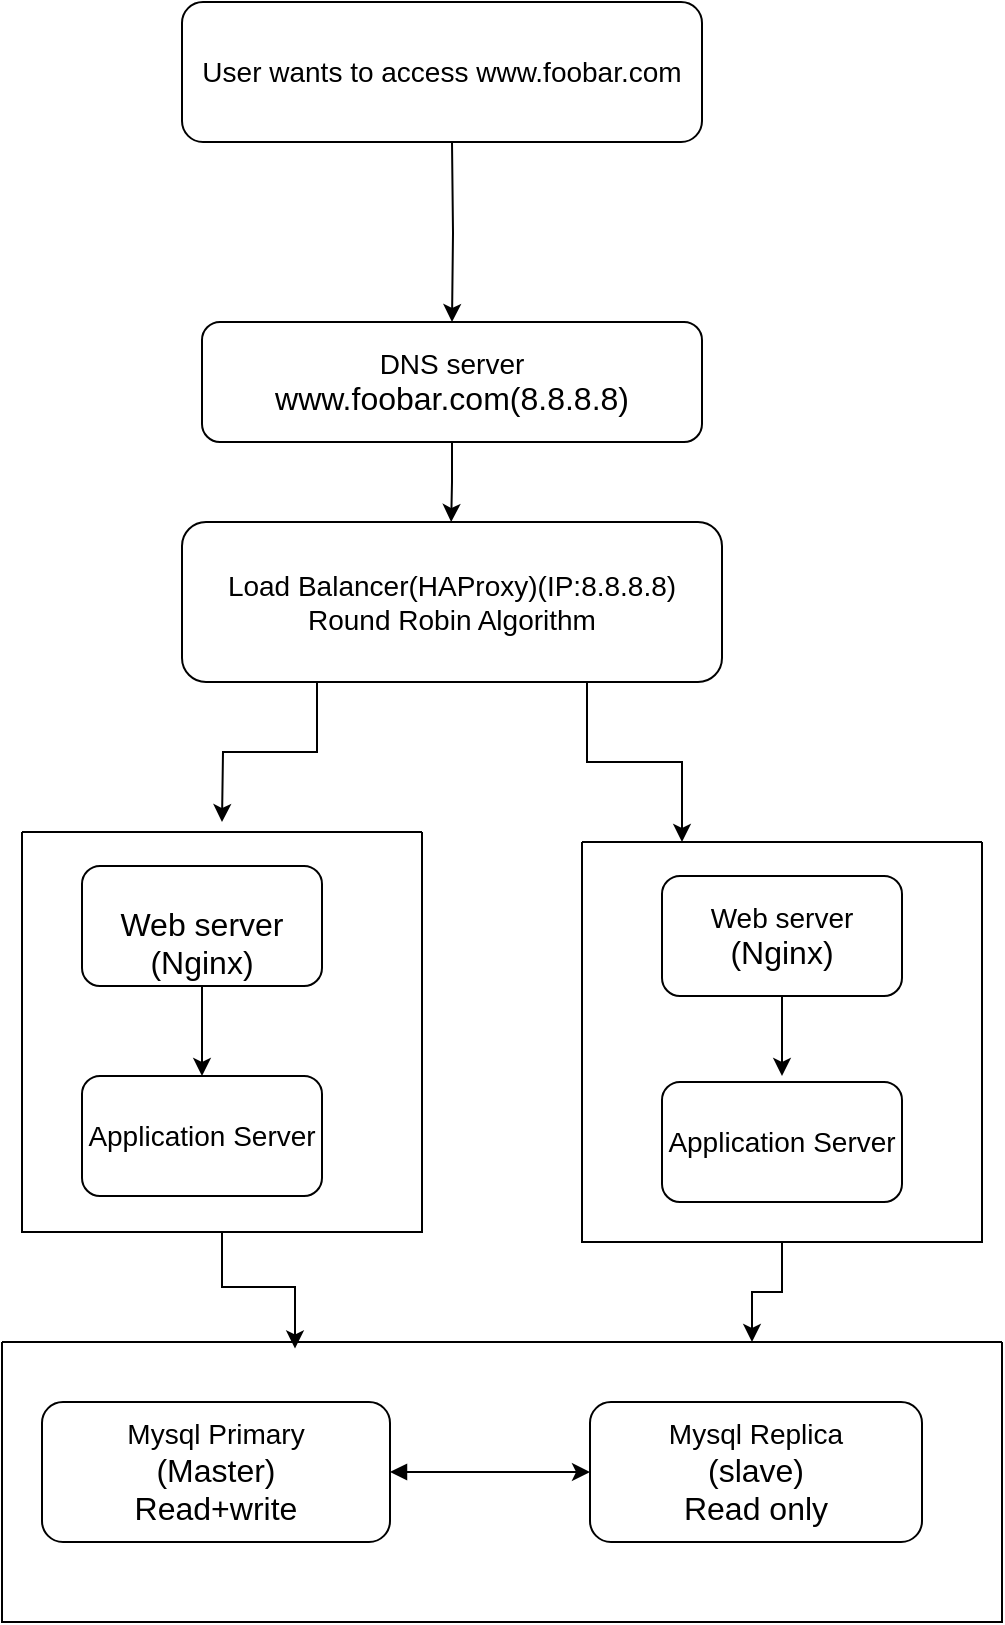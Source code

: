 <mxfile version="27.1.6">
  <diagram name="Page-1" id="wk6wAtFcDwRdvndeJLqF">
    <mxGraphModel dx="969" dy="479" grid="1" gridSize="10" guides="1" tooltips="1" connect="1" arrows="1" fold="1" page="1" pageScale="1" pageWidth="827" pageHeight="1169" math="0" shadow="0">
      <root>
        <mxCell id="0" />
        <mxCell id="1" parent="0" />
        <mxCell id="lNW7MkjH-JcjPd9_zLlk-6" style="edgeStyle=orthogonalEdgeStyle;rounded=0;orthogonalLoop=1;jettySize=auto;html=1;exitX=0.5;exitY=1;exitDx=0;exitDy=0;" edge="1" parent="1" target="lNW7MkjH-JcjPd9_zLlk-2">
          <mxGeometry relative="1" as="geometry">
            <mxPoint x="395" y="140.0" as="sourcePoint" />
          </mxGeometry>
        </mxCell>
        <mxCell id="lNW7MkjH-JcjPd9_zLlk-1" value="&lt;font style=&quot;font-size: 14px;&quot;&gt;User wants to access www.foobar.com&lt;/font&gt;" style="rounded=1;whiteSpace=wrap;html=1;" vertex="1" parent="1">
          <mxGeometry x="260" y="70" width="260" height="70" as="geometry" />
        </mxCell>
        <mxCell id="lNW7MkjH-JcjPd9_zLlk-14" style="edgeStyle=orthogonalEdgeStyle;rounded=0;orthogonalLoop=1;jettySize=auto;html=1;exitX=0.5;exitY=1;exitDx=0;exitDy=0;" edge="1" parent="1" source="lNW7MkjH-JcjPd9_zLlk-2">
          <mxGeometry relative="1" as="geometry">
            <mxPoint x="394.588" y="330" as="targetPoint" />
          </mxGeometry>
        </mxCell>
        <mxCell id="lNW7MkjH-JcjPd9_zLlk-2" value="&lt;font style=&quot;font-size: 14px;&quot;&gt;DNS server&lt;/font&gt;&lt;div&gt;&lt;font size=&quot;3&quot;&gt;www.foobar.com(8.8.8.8)&lt;/font&gt;&lt;/div&gt;" style="rounded=1;whiteSpace=wrap;html=1;" vertex="1" parent="1">
          <mxGeometry x="270" y="230" width="250" height="60" as="geometry" />
        </mxCell>
        <mxCell id="lNW7MkjH-JcjPd9_zLlk-34" style="edgeStyle=orthogonalEdgeStyle;rounded=0;orthogonalLoop=1;jettySize=auto;html=1;exitX=0.25;exitY=1;exitDx=0;exitDy=0;" edge="1" parent="1" source="lNW7MkjH-JcjPd9_zLlk-16">
          <mxGeometry relative="1" as="geometry">
            <mxPoint x="280.0" y="480" as="targetPoint" />
          </mxGeometry>
        </mxCell>
        <mxCell id="lNW7MkjH-JcjPd9_zLlk-35" style="edgeStyle=orthogonalEdgeStyle;rounded=0;orthogonalLoop=1;jettySize=auto;html=1;exitX=0.75;exitY=1;exitDx=0;exitDy=0;entryX=0.25;entryY=0;entryDx=0;entryDy=0;" edge="1" parent="1" source="lNW7MkjH-JcjPd9_zLlk-16" target="lNW7MkjH-JcjPd9_zLlk-32">
          <mxGeometry relative="1" as="geometry" />
        </mxCell>
        <mxCell id="lNW7MkjH-JcjPd9_zLlk-16" value="&lt;font style=&quot;font-size: 14px;&quot;&gt;Load Balancer(HAProxy)(IP:8.8.8.8)&lt;/font&gt;&lt;div&gt;&lt;font style=&quot;font-size: 14px;&quot;&gt;Round Robin Algorithm&lt;/font&gt;&lt;/div&gt;" style="rounded=1;whiteSpace=wrap;html=1;" vertex="1" parent="1">
          <mxGeometry x="260" y="330" width="270" height="80" as="geometry" />
        </mxCell>
        <mxCell id="lNW7MkjH-JcjPd9_zLlk-22" style="edgeStyle=orthogonalEdgeStyle;rounded=0;orthogonalLoop=1;jettySize=auto;html=1;exitX=0.5;exitY=1;exitDx=0;exitDy=0;" edge="1" parent="1" source="lNW7MkjH-JcjPd9_zLlk-18" target="lNW7MkjH-JcjPd9_zLlk-20">
          <mxGeometry relative="1" as="geometry" />
        </mxCell>
        <mxCell id="lNW7MkjH-JcjPd9_zLlk-18" value="&lt;font style=&quot;font-size: 14px;&quot;&gt;&lt;br&gt;&lt;/font&gt;&lt;div&gt;&lt;font size=&quot;3&quot;&gt;Web server&lt;/font&gt;&lt;/div&gt;&lt;div&gt;&lt;font size=&quot;3&quot;&gt;(Nginx)&lt;/font&gt;&lt;/div&gt;" style="rounded=1;whiteSpace=wrap;html=1;" vertex="1" parent="1">
          <mxGeometry x="210" y="502" width="120" height="60" as="geometry" />
        </mxCell>
        <mxCell id="lNW7MkjH-JcjPd9_zLlk-20" value="&lt;font style=&quot;font-size: 14px;&quot;&gt;Application Server&lt;/font&gt;" style="rounded=1;whiteSpace=wrap;html=1;" vertex="1" parent="1">
          <mxGeometry x="210" y="607" width="120" height="60" as="geometry" />
        </mxCell>
        <mxCell id="lNW7MkjH-JcjPd9_zLlk-27" style="edgeStyle=orthogonalEdgeStyle;rounded=0;orthogonalLoop=1;jettySize=auto;html=1;exitX=1;exitY=0.5;exitDx=0;exitDy=0;startArrow=block;startFill=1;" edge="1" parent="1" source="lNW7MkjH-JcjPd9_zLlk-25" target="lNW7MkjH-JcjPd9_zLlk-26">
          <mxGeometry relative="1" as="geometry" />
        </mxCell>
        <mxCell id="lNW7MkjH-JcjPd9_zLlk-25" value="&lt;font style=&quot;font-size: 14px;&quot;&gt;Mysql Primary&lt;/font&gt;&lt;div&gt;&lt;font size=&quot;3&quot;&gt;(Master)&lt;/font&gt;&lt;/div&gt;&lt;div&gt;&lt;font size=&quot;3&quot;&gt;Read+write&lt;/font&gt;&lt;/div&gt;" style="rounded=1;whiteSpace=wrap;html=1;" vertex="1" parent="1">
          <mxGeometry x="190" y="770" width="174" height="70" as="geometry" />
        </mxCell>
        <mxCell id="lNW7MkjH-JcjPd9_zLlk-26" value="&lt;font style=&quot;font-size: 14px;&quot;&gt;Mysql Replica&lt;/font&gt;&lt;div&gt;&lt;font size=&quot;3&quot;&gt;(slave)&lt;/font&gt;&lt;/div&gt;&lt;div&gt;&lt;font size=&quot;3&quot;&gt;Read only&lt;/font&gt;&lt;/div&gt;" style="rounded=1;whiteSpace=wrap;html=1;" vertex="1" parent="1">
          <mxGeometry x="464" y="770" width="166" height="70" as="geometry" />
        </mxCell>
        <mxCell id="lNW7MkjH-JcjPd9_zLlk-29" value="" style="swimlane;startSize=0;" vertex="1" parent="1">
          <mxGeometry x="180" y="485" width="200" height="200" as="geometry" />
        </mxCell>
        <mxCell id="lNW7MkjH-JcjPd9_zLlk-31" value="" style="swimlane;startSize=0;" vertex="1" parent="1">
          <mxGeometry x="180" y="485" width="200" height="200" as="geometry" />
        </mxCell>
        <mxCell id="lNW7MkjH-JcjPd9_zLlk-38" style="edgeStyle=orthogonalEdgeStyle;rounded=0;orthogonalLoop=1;jettySize=auto;html=1;exitX=0.5;exitY=1;exitDx=0;exitDy=0;entryX=0.75;entryY=0;entryDx=0;entryDy=0;" edge="1" parent="1" source="lNW7MkjH-JcjPd9_zLlk-32" target="lNW7MkjH-JcjPd9_zLlk-33">
          <mxGeometry relative="1" as="geometry" />
        </mxCell>
        <mxCell id="lNW7MkjH-JcjPd9_zLlk-32" value="" style="swimlane;startSize=0;" vertex="1" parent="1">
          <mxGeometry x="460" y="490" width="200" height="200" as="geometry" />
        </mxCell>
        <mxCell id="lNW7MkjH-JcjPd9_zLlk-23" style="edgeStyle=orthogonalEdgeStyle;rounded=0;orthogonalLoop=1;jettySize=auto;html=1;exitX=0.5;exitY=1;exitDx=0;exitDy=0;entryX=0.5;entryY=0;entryDx=0;entryDy=0;" edge="1" parent="lNW7MkjH-JcjPd9_zLlk-32" source="lNW7MkjH-JcjPd9_zLlk-19">
          <mxGeometry relative="1" as="geometry">
            <mxPoint x="100.0" y="117" as="targetPoint" />
          </mxGeometry>
        </mxCell>
        <mxCell id="lNW7MkjH-JcjPd9_zLlk-19" value="&lt;font style=&quot;font-size: 14px;&quot;&gt;Web server&lt;/font&gt;&lt;div&gt;&lt;font size=&quot;3&quot;&gt;(Nginx)&lt;/font&gt;&lt;/div&gt;" style="rounded=1;whiteSpace=wrap;html=1;" vertex="1" parent="lNW7MkjH-JcjPd9_zLlk-32">
          <mxGeometry x="40" y="17" width="120" height="60" as="geometry" />
        </mxCell>
        <mxCell id="lNW7MkjH-JcjPd9_zLlk-21" value="&lt;font style=&quot;font-size: 14px;&quot;&gt;Application Server&lt;/font&gt;" style="rounded=1;whiteSpace=wrap;html=1;" vertex="1" parent="lNW7MkjH-JcjPd9_zLlk-32">
          <mxGeometry x="40" y="120" width="120" height="60" as="geometry" />
        </mxCell>
        <mxCell id="lNW7MkjH-JcjPd9_zLlk-33" value="" style="swimlane;startSize=0;" vertex="1" parent="1">
          <mxGeometry x="170" y="740" width="500" height="140" as="geometry" />
        </mxCell>
        <mxCell id="lNW7MkjH-JcjPd9_zLlk-37" style="edgeStyle=orthogonalEdgeStyle;rounded=0;orthogonalLoop=1;jettySize=auto;html=1;exitX=0.5;exitY=1;exitDx=0;exitDy=0;entryX=0.293;entryY=0.023;entryDx=0;entryDy=0;entryPerimeter=0;" edge="1" parent="1" source="lNW7MkjH-JcjPd9_zLlk-31" target="lNW7MkjH-JcjPd9_zLlk-33">
          <mxGeometry relative="1" as="geometry" />
        </mxCell>
      </root>
    </mxGraphModel>
  </diagram>
</mxfile>
